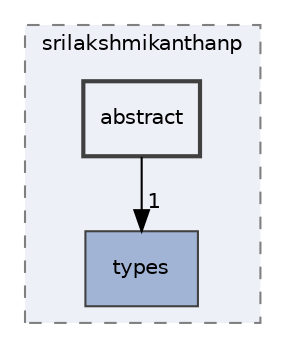 digraph "D:/source/srilakshmikanthanp/libfiglet/src/srilakshmikanthanp/abstract"
{
 // LATEX_PDF_SIZE
  edge [fontname="Helvetica",fontsize="10",labelfontname="Helvetica",labelfontsize="10"];
  node [fontname="Helvetica",fontsize="10",shape=record];
  compound=true
  subgraph clusterdir_93f0c05ce9d266791f30f3a707625e27 {
    graph [ bgcolor="#edf0f7", pencolor="grey50", style="filled,dashed,", label="srilakshmikanthanp", fontname="Helvetica", fontsize="10", URL="dir_93f0c05ce9d266791f30f3a707625e27.html"]
  dir_e8fe6b248cc7ea74d1bc4678d5a547cd [shape=box, label="types", style="filled,", fillcolor="#a2b4d6", color="grey25", URL="dir_e8fe6b248cc7ea74d1bc4678d5a547cd.html"];
  dir_808d01e0e6d7653322f2e957f0548f91 [shape=box, label="abstract", style="filled,bold,", fillcolor="#edf0f7", color="grey25", URL="dir_808d01e0e6d7653322f2e957f0548f91.html"];
  }
  dir_808d01e0e6d7653322f2e957f0548f91->dir_e8fe6b248cc7ea74d1bc4678d5a547cd [headlabel="1", labeldistance=1.5 headhref="dir_000000_000007.html"];
}
